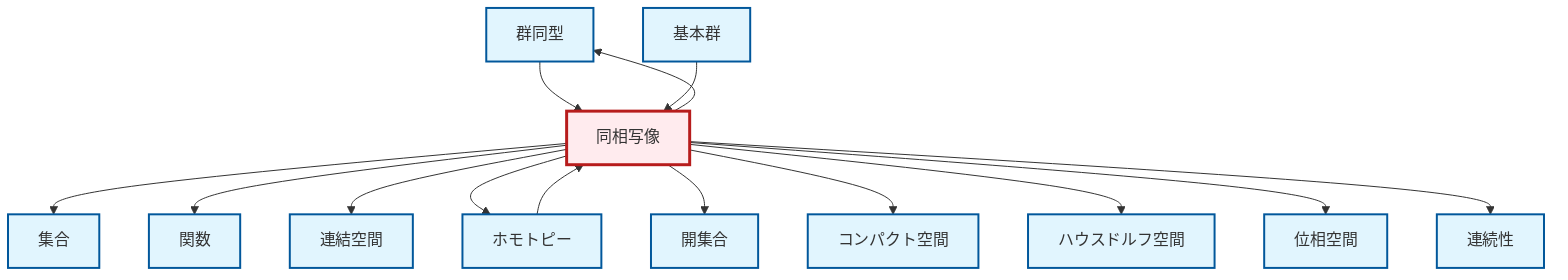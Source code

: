graph TD
    classDef definition fill:#e1f5fe,stroke:#01579b,stroke-width:2px
    classDef theorem fill:#f3e5f5,stroke:#4a148c,stroke-width:2px
    classDef axiom fill:#fff3e0,stroke:#e65100,stroke-width:2px
    classDef example fill:#e8f5e9,stroke:#1b5e20,stroke-width:2px
    classDef current fill:#ffebee,stroke:#b71c1c,stroke-width:3px
    def-isomorphism["群同型"]:::definition
    def-set["集合"]:::definition
    def-fundamental-group["基本群"]:::definition
    def-hausdorff["ハウスドルフ空間"]:::definition
    def-connected["連結空間"]:::definition
    def-homeomorphism["同相写像"]:::definition
    def-open-set["開集合"]:::definition
    def-continuity["連続性"]:::definition
    def-function["関数"]:::definition
    def-topological-space["位相空間"]:::definition
    def-homotopy["ホモトピー"]:::definition
    def-compact["コンパクト空間"]:::definition
    def-homeomorphism --> def-set
    def-homeomorphism --> def-function
    def-homeomorphism --> def-connected
    def-homeomorphism --> def-isomorphism
    def-homeomorphism --> def-homotopy
    def-isomorphism --> def-homeomorphism
    def-homeomorphism --> def-open-set
    def-fundamental-group --> def-homeomorphism
    def-homeomorphism --> def-compact
    def-homeomorphism --> def-hausdorff
    def-homeomorphism --> def-topological-space
    def-homeomorphism --> def-continuity
    def-homotopy --> def-homeomorphism
    class def-homeomorphism current
